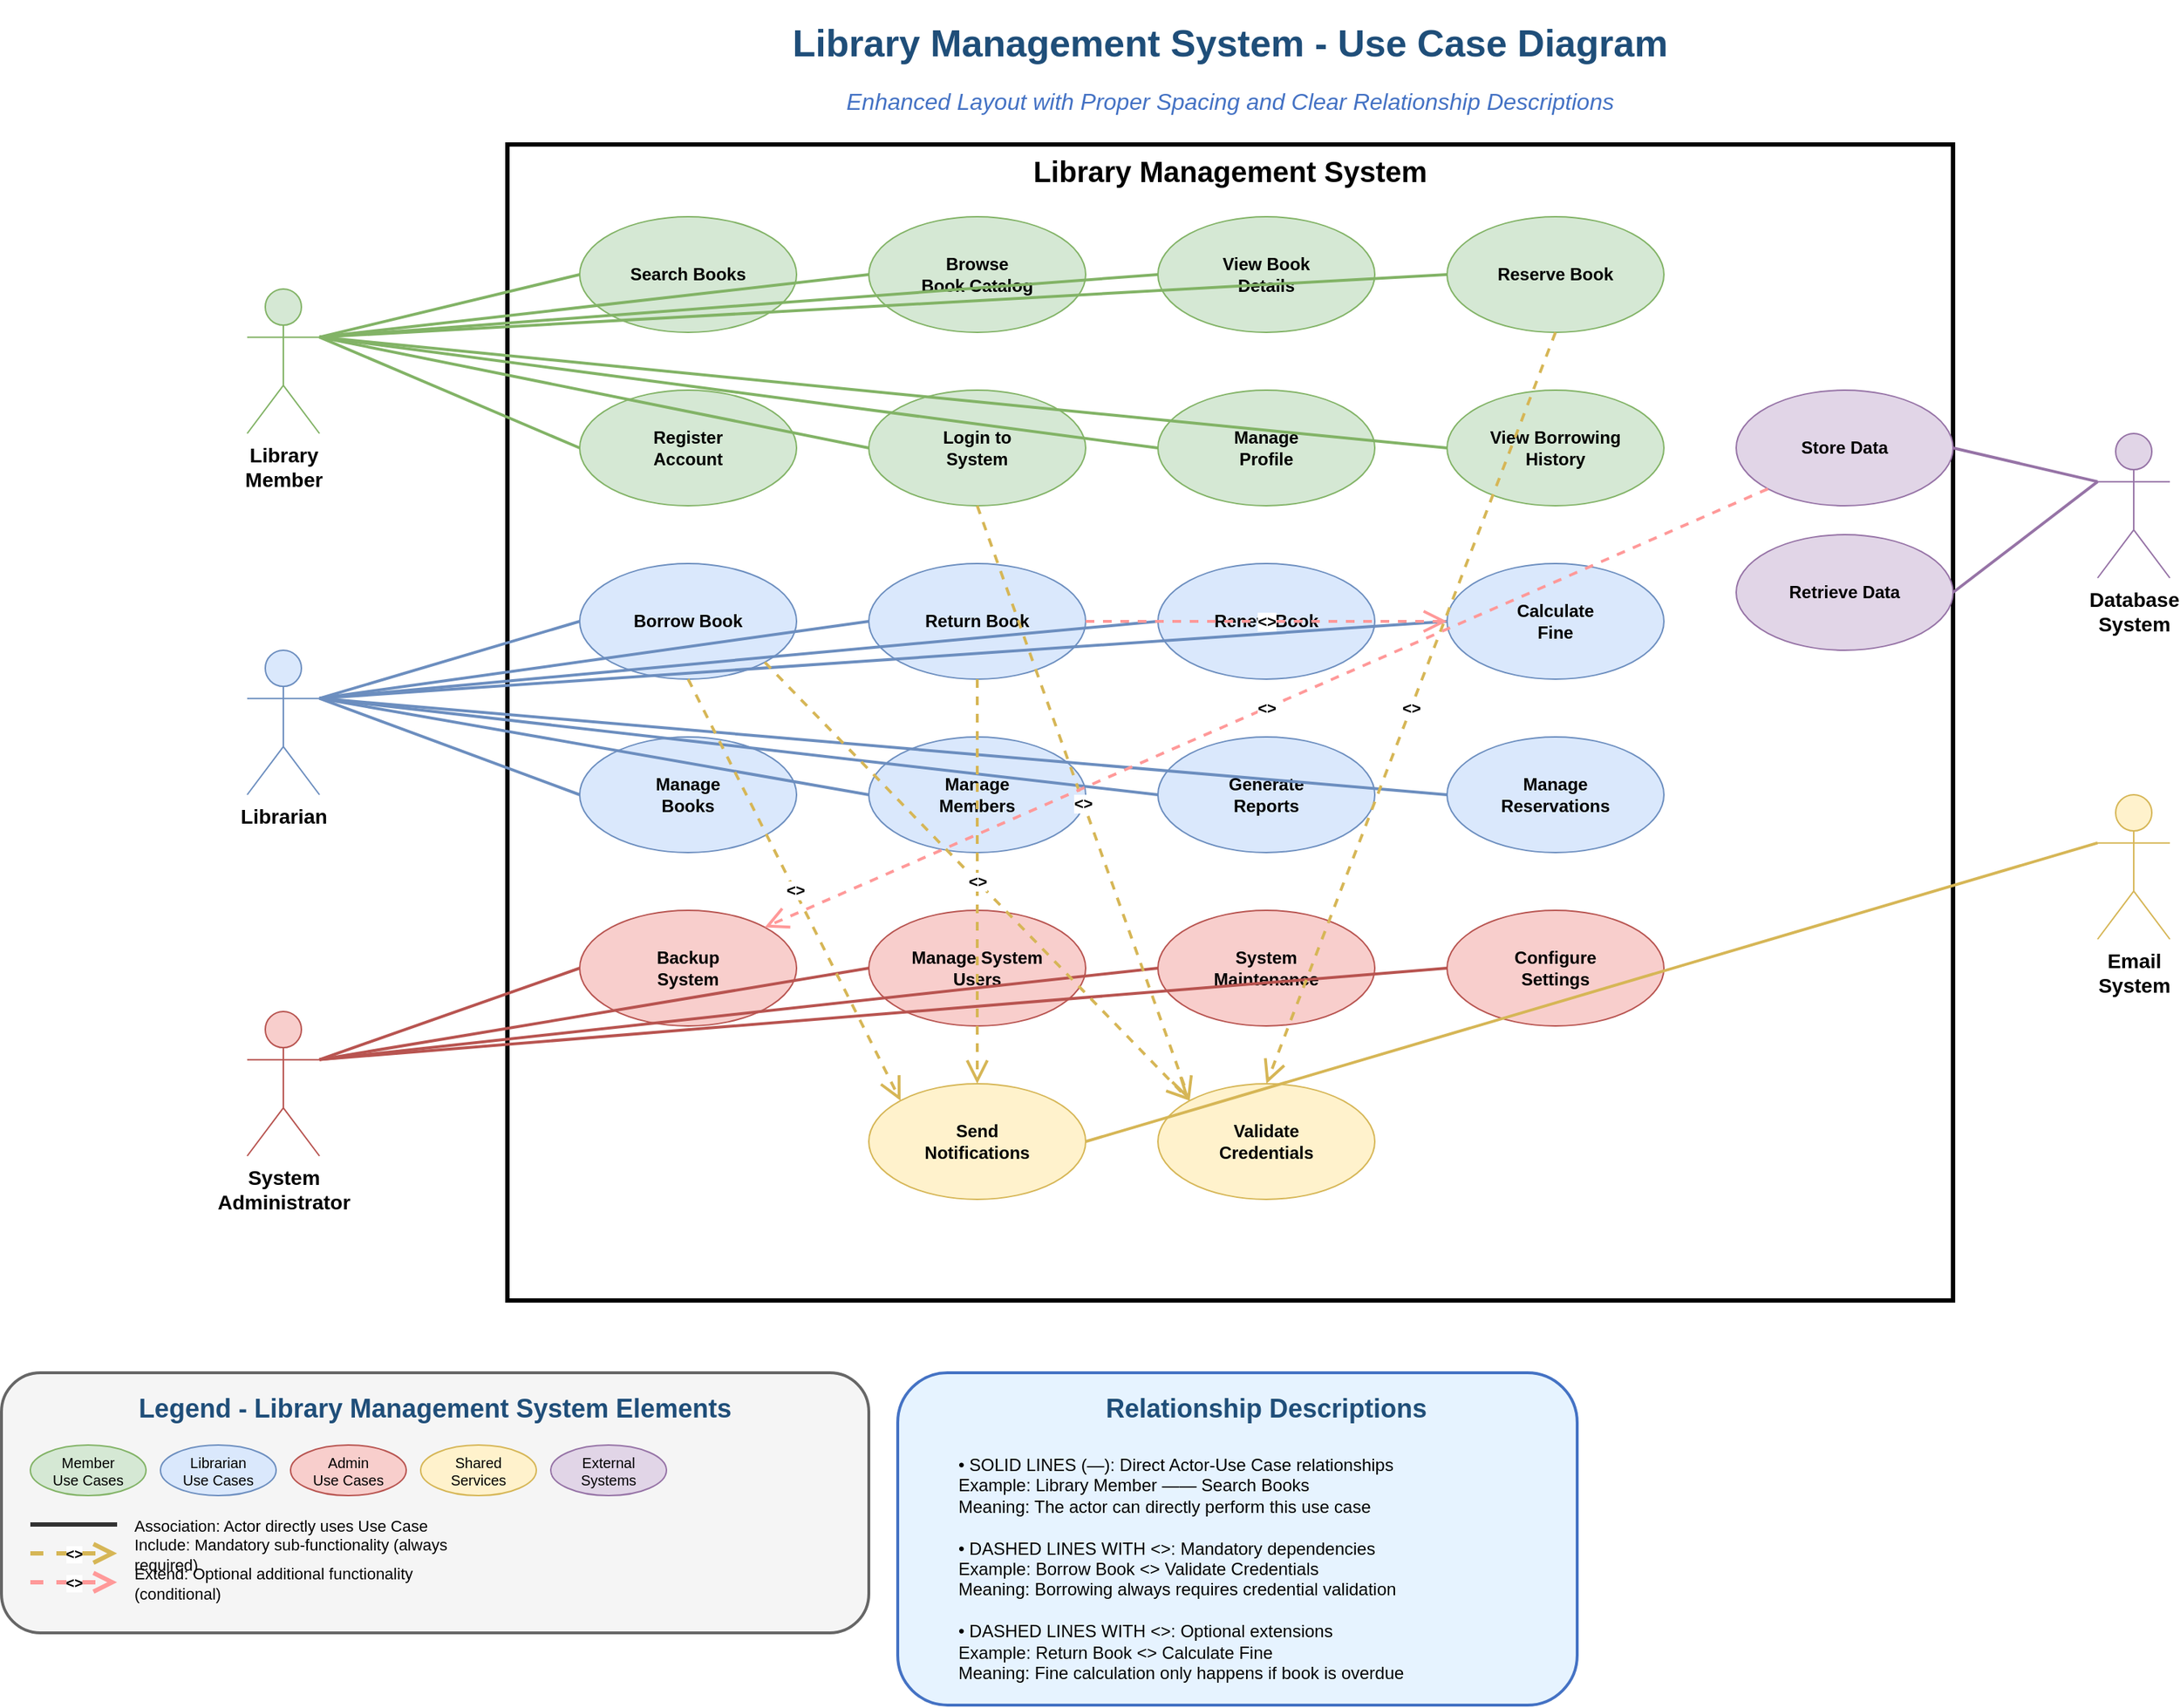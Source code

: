 <mxfile>
    <diagram name="Library Management System Use Case Diagram" id="library-use-case-diagram">
        <mxGraphModel dx="847" dy="469" grid="1" gridSize="10" guides="1" tooltips="1" connect="1" arrows="1" fold="1" page="1" pageScale="1" pageWidth="1600" pageHeight="1200" math="0" shadow="0">
            <root>
                <mxCell id="0"/>
                <mxCell id="1" parent="0"/>
                <mxCell id="system-boundary" value="Library Management System" style="rounded=0;whiteSpace=wrap;html=1;fillColor=none;strokeColor=#000000;strokeWidth=3;fontSize=20;fontStyle=1;align=center;verticalAlign=top;" parent="1" vertex="1">
                    <mxGeometry x="400" y="150" width="1000" height="800" as="geometry"/>
                </mxCell>
                <mxCell id="title" value="Library Management System - Use Case Diagram" style="text;html=1;strokeColor=none;fillColor=none;align=center;verticalAlign=middle;whiteSpace=wrap;rounded=0;fontSize=26;fontStyle=1;fontColor=#1f4e79;" parent="1" vertex="1">
                    <mxGeometry x="550" y="50" width="700" height="60" as="geometry"/>
                </mxCell>
                <mxCell id="subtitle" value="Enhanced Layout with Proper Spacing and Clear Relationship Descriptions" style="text;html=1;strokeColor=none;fillColor=none;align=center;verticalAlign=middle;whiteSpace=wrap;rounded=0;fontSize=16;fontStyle=2;fontColor=#4472c4;" parent="1" vertex="1">
                    <mxGeometry x="550" y="105" width="700" height="30" as="geometry"/>
                </mxCell>
                <mxCell id="member-actor" value="Library&#xa;Member" style="shape=umlActor;verticalLabelPosition=bottom;verticalAlign=top;html=1;outlineConnect=0;fillColor=#d5e8d4;strokeColor=#82b366;fontSize=14;fontStyle=1;" parent="1" vertex="1">
                    <mxGeometry x="220" y="250" width="50" height="100" as="geometry"/>
                </mxCell>
                <mxCell id="librarian-actor" value="Librarian" style="shape=umlActor;verticalLabelPosition=bottom;verticalAlign=top;html=1;outlineConnect=0;fillColor=#dae8fc;strokeColor=#6c8ebf;fontSize=14;fontStyle=1;" parent="1" vertex="1">
                    <mxGeometry x="220" y="500" width="50" height="100" as="geometry"/>
                </mxCell>
                <mxCell id="admin-actor" value="System&#xa;Administrator" style="shape=umlActor;verticalLabelPosition=bottom;verticalAlign=top;html=1;outlineConnect=0;fillColor=#f8cecc;strokeColor=#b85450;fontSize=14;fontStyle=1;" parent="1" vertex="1">
                    <mxGeometry x="220" y="750" width="50" height="100" as="geometry"/>
                </mxCell>
                <mxCell id="database-actor" value="Database&#xa;System" style="shape=umlActor;verticalLabelPosition=bottom;verticalAlign=top;html=1;outlineConnect=0;fillColor=#e1d5e7;strokeColor=#9673a6;fontSize=14;fontStyle=1;" parent="1" vertex="1">
                    <mxGeometry x="1500" y="350" width="50" height="100" as="geometry"/>
                </mxCell>
                <mxCell id="email-actor" value="Email&#xa;System" style="shape=umlActor;verticalLabelPosition=bottom;verticalAlign=top;html=1;outlineConnect=0;fillColor=#fff2cc;strokeColor=#d6b656;fontSize=14;fontStyle=1;" parent="1" vertex="1">
                    <mxGeometry x="1500" y="600" width="50" height="100" as="geometry"/>
                </mxCell>
                <mxCell id="search-books" value="Search Books" style="ellipse;whiteSpace=wrap;html=1;fillColor=#d5e8d4;strokeColor=#82b366;fontSize=12;fontStyle=1;" parent="1" vertex="1">
                    <mxGeometry x="450" y="200" width="150" height="80" as="geometry"/>
                </mxCell>
                <mxCell id="browse-catalog" value="Browse&#xa;Book Catalog" style="ellipse;whiteSpace=wrap;html=1;fillColor=#d5e8d4;strokeColor=#82b366;fontSize=12;fontStyle=1;" parent="1" vertex="1">
                    <mxGeometry x="650" y="200" width="150" height="80" as="geometry"/>
                </mxCell>
                <mxCell id="view-book-details" value="View Book&#xa;Details" style="ellipse;whiteSpace=wrap;html=1;fillColor=#d5e8d4;strokeColor=#82b366;fontSize=12;fontStyle=1;" parent="1" vertex="1">
                    <mxGeometry x="850" y="200" width="150" height="80" as="geometry"/>
                </mxCell>
                <mxCell id="reserve-book" value="Reserve Book" style="ellipse;whiteSpace=wrap;html=1;fillColor=#d5e8d4;strokeColor=#82b366;fontSize=12;fontStyle=1;" parent="1" vertex="1">
                    <mxGeometry x="1050" y="200" width="150" height="80" as="geometry"/>
                </mxCell>
                <mxCell id="register-account" value="Register&#xa;Account" style="ellipse;whiteSpace=wrap;html=1;fillColor=#d5e8d4;strokeColor=#82b366;fontSize=12;fontStyle=1;" parent="1" vertex="1">
                    <mxGeometry x="450" y="320" width="150" height="80" as="geometry"/>
                </mxCell>
                <mxCell id="login-system" value="Login to&#xa;System" style="ellipse;whiteSpace=wrap;html=1;fillColor=#d5e8d4;strokeColor=#82b366;fontSize=12;fontStyle=1;" parent="1" vertex="1">
                    <mxGeometry x="650" y="320" width="150" height="80" as="geometry"/>
                </mxCell>
                <mxCell id="manage-profile" value="Manage&#xa;Profile" style="ellipse;whiteSpace=wrap;html=1;fillColor=#d5e8d4;strokeColor=#82b366;fontSize=12;fontStyle=1;" parent="1" vertex="1">
                    <mxGeometry x="850" y="320" width="150" height="80" as="geometry"/>
                </mxCell>
                <mxCell id="view-borrowing-history" value="View Borrowing&#xa;History" style="ellipse;whiteSpace=wrap;html=1;fillColor=#d5e8d4;strokeColor=#82b366;fontSize=12;fontStyle=1;" parent="1" vertex="1">
                    <mxGeometry x="1050" y="320" width="150" height="80" as="geometry"/>
                </mxCell>
                <mxCell id="borrow-book" value="Borrow Book" style="ellipse;whiteSpace=wrap;html=1;fillColor=#dae8fc;strokeColor=#6c8ebf;fontSize=12;fontStyle=1;" parent="1" vertex="1">
                    <mxGeometry x="450" y="440" width="150" height="80" as="geometry"/>
                </mxCell>
                <mxCell id="return-book" value="Return Book" style="ellipse;whiteSpace=wrap;html=1;fillColor=#dae8fc;strokeColor=#6c8ebf;fontSize=12;fontStyle=1;" parent="1" vertex="1">
                    <mxGeometry x="650" y="440" width="150" height="80" as="geometry"/>
                </mxCell>
                <mxCell id="renew-book" value="Renew Book" style="ellipse;whiteSpace=wrap;html=1;fillColor=#dae8fc;strokeColor=#6c8ebf;fontSize=12;fontStyle=1;" parent="1" vertex="1">
                    <mxGeometry x="850" y="440" width="150" height="80" as="geometry"/>
                </mxCell>
                <mxCell id="calculate-fine" value="Calculate&#xa;Fine" style="ellipse;whiteSpace=wrap;html=1;fillColor=#dae8fc;strokeColor=#6c8ebf;fontSize=12;fontStyle=1;" parent="1" vertex="1">
                    <mxGeometry x="1050" y="440" width="150" height="80" as="geometry"/>
                </mxCell>
                <mxCell id="manage-books" value="Manage&#xa;Books" style="ellipse;whiteSpace=wrap;html=1;fillColor=#dae8fc;strokeColor=#6c8ebf;fontSize=12;fontStyle=1;" parent="1" vertex="1">
                    <mxGeometry x="450" y="560" width="150" height="80" as="geometry"/>
                </mxCell>
                <mxCell id="manage-members" value="Manage&#xa;Members" style="ellipse;whiteSpace=wrap;html=1;fillColor=#dae8fc;strokeColor=#6c8ebf;fontSize=12;fontStyle=1;" parent="1" vertex="1">
                    <mxGeometry x="650" y="560" width="150" height="80" as="geometry"/>
                </mxCell>
                <mxCell id="generate-reports" value="Generate&#xa;Reports" style="ellipse;whiteSpace=wrap;html=1;fillColor=#dae8fc;strokeColor=#6c8ebf;fontSize=12;fontStyle=1;" parent="1" vertex="1">
                    <mxGeometry x="850" y="560" width="150" height="80" as="geometry"/>
                </mxCell>
                <mxCell id="manage-reservations" value="Manage&#xa;Reservations" style="ellipse;whiteSpace=wrap;html=1;fillColor=#dae8fc;strokeColor=#6c8ebf;fontSize=12;fontStyle=1;" parent="1" vertex="1">
                    <mxGeometry x="1050" y="560" width="150" height="80" as="geometry"/>
                </mxCell>
                <mxCell id="backup-system" value="Backup&#xa;System" style="ellipse;whiteSpace=wrap;html=1;fillColor=#f8cecc;strokeColor=#b85450;fontSize=12;fontStyle=1;" parent="1" vertex="1">
                    <mxGeometry x="450" y="680" width="150" height="80" as="geometry"/>
                </mxCell>
                <mxCell id="manage-users" value="Manage System&#xa;Users" style="ellipse;whiteSpace=wrap;html=1;fillColor=#f8cecc;strokeColor=#b85450;fontSize=12;fontStyle=1;" parent="1" vertex="1">
                    <mxGeometry x="650" y="680" width="150" height="80" as="geometry"/>
                </mxCell>
                <mxCell id="system-maintenance" value="System&#xa;Maintenance" style="ellipse;whiteSpace=wrap;html=1;fillColor=#f8cecc;strokeColor=#b85450;fontSize=12;fontStyle=1;" parent="1" vertex="1">
                    <mxGeometry x="850" y="680" width="150" height="80" as="geometry"/>
                </mxCell>
                <mxCell id="configure-settings" value="Configure&#xa;Settings" style="ellipse;whiteSpace=wrap;html=1;fillColor=#f8cecc;strokeColor=#b85450;fontSize=12;fontStyle=1;" parent="1" vertex="1">
                    <mxGeometry x="1050" y="680" width="150" height="80" as="geometry"/>
                </mxCell>
                <mxCell id="send-notifications" value="Send&#xa;Notifications" style="ellipse;whiteSpace=wrap;html=1;fillColor=#fff2cc;strokeColor=#d6b656;fontSize=12;fontStyle=1;" parent="1" vertex="1">
                    <mxGeometry x="650" y="800" width="150" height="80" as="geometry"/>
                </mxCell>
                <mxCell id="validate-credentials" value="Validate&#xa;Credentials" style="ellipse;whiteSpace=wrap;html=1;fillColor=#fff2cc;strokeColor=#d6b656;fontSize=12;fontStyle=1;" parent="1" vertex="1">
                    <mxGeometry x="850" y="800" width="150" height="80" as="geometry"/>
                </mxCell>
                <mxCell id="store-data" value="Store Data" style="ellipse;whiteSpace=wrap;html=1;fillColor=#e1d5e7;strokeColor=#9673a6;fontSize=12;fontStyle=1;" parent="1" vertex="1">
                    <mxGeometry x="1250" y="320" width="150" height="80" as="geometry"/>
                </mxCell>
                <mxCell id="retrieve-data" value="Retrieve Data" style="ellipse;whiteSpace=wrap;html=1;fillColor=#e1d5e7;strokeColor=#9673a6;fontSize=12;fontStyle=1;" parent="1" vertex="1">
                    <mxGeometry x="1250" y="420" width="150" height="80" as="geometry"/>
                </mxCell>
                <mxCell id="member-search" value="" style="endArrow=none;html=1;rounded=0;strokeWidth=2;strokeColor=#82b366;exitX=1;exitY=0.333;exitDx=0;exitDy=0;exitPerimeter=0;entryX=0;entryY=0.5;entryDx=0;entryDy=0;" parent="1" source="member-actor" target="search-books" edge="1">
                    <mxGeometry width="50" height="50" relative="1" as="geometry">
                        <mxPoint x="300" y="300" as="sourcePoint"/>
                        <mxPoint x="350" y="250" as="targetPoint"/>
                    </mxGeometry>
                </mxCell>
                <mxCell id="member-browse" value="" style="endArrow=none;html=1;rounded=0;strokeWidth=2;strokeColor=#82b366;exitX=1;exitY=0.333;exitDx=0;exitDy=0;exitPerimeter=0;entryX=0;entryY=0.5;entryDx=0;entryDy=0;" parent="1" source="member-actor" target="browse-catalog" edge="1">
                    <mxGeometry width="50" height="50" relative="1" as="geometry">
                        <mxPoint x="300" y="300" as="sourcePoint"/>
                        <mxPoint x="350" y="250" as="targetPoint"/>
                    </mxGeometry>
                </mxCell>
                <mxCell id="member-view-details" value="" style="endArrow=none;html=1;rounded=0;strokeWidth=2;strokeColor=#82b366;exitX=1;exitY=0.333;exitDx=0;exitDy=0;exitPerimeter=0;entryX=0;entryY=0.5;entryDx=0;entryDy=0;" parent="1" source="member-actor" target="view-book-details" edge="1">
                    <mxGeometry width="50" height="50" relative="1" as="geometry">
                        <mxPoint x="300" y="300" as="sourcePoint"/>
                        <mxPoint x="350" y="250" as="targetPoint"/>
                    </mxGeometry>
                </mxCell>
                <mxCell id="member-reserve" value="" style="endArrow=none;html=1;rounded=0;strokeWidth=2;strokeColor=#82b366;exitX=1;exitY=0.333;exitDx=0;exitDy=0;exitPerimeter=0;entryX=0;entryY=0.5;entryDx=0;entryDy=0;" parent="1" source="member-actor" target="reserve-book" edge="1">
                    <mxGeometry width="50" height="50" relative="1" as="geometry">
                        <mxPoint x="300" y="300" as="sourcePoint"/>
                        <mxPoint x="350" y="250" as="targetPoint"/>
                    </mxGeometry>
                </mxCell>
                <mxCell id="member-register" value="" style="endArrow=none;html=1;rounded=0;strokeWidth=2;strokeColor=#82b366;exitX=1;exitY=0.333;exitDx=0;exitDy=0;exitPerimeter=0;entryX=0;entryY=0.5;entryDx=0;entryDy=0;" parent="1" source="member-actor" target="register-account" edge="1">
                    <mxGeometry width="50" height="50" relative="1" as="geometry">
                        <mxPoint x="300" y="300" as="sourcePoint"/>
                        <mxPoint x="350" y="250" as="targetPoint"/>
                    </mxGeometry>
                </mxCell>
                <mxCell id="member-login" value="" style="endArrow=none;html=1;rounded=0;strokeWidth=2;strokeColor=#82b366;exitX=1;exitY=0.333;exitDx=0;exitDy=0;exitPerimeter=0;entryX=0;entryY=0.5;entryDx=0;entryDy=0;" parent="1" source="member-actor" target="login-system" edge="1">
                    <mxGeometry width="50" height="50" relative="1" as="geometry">
                        <mxPoint x="300" y="300" as="sourcePoint"/>
                        <mxPoint x="350" y="250" as="targetPoint"/>
                    </mxGeometry>
                </mxCell>
                <mxCell id="member-profile" value="" style="endArrow=none;html=1;rounded=0;strokeWidth=2;strokeColor=#82b366;exitX=1;exitY=0.333;exitDx=0;exitDy=0;exitPerimeter=0;entryX=0;entryY=0.5;entryDx=0;entryDy=0;" parent="1" source="member-actor" target="manage-profile" edge="1">
                    <mxGeometry width="50" height="50" relative="1" as="geometry">
                        <mxPoint x="300" y="300" as="sourcePoint"/>
                        <mxPoint x="350" y="250" as="targetPoint"/>
                    </mxGeometry>
                </mxCell>
                <mxCell id="member-history" value="" style="endArrow=none;html=1;rounded=0;strokeWidth=2;strokeColor=#82b366;exitX=1;exitY=0.333;exitDx=0;exitDy=0;exitPerimeter=0;entryX=0;entryY=0.5;entryDx=0;entryDy=0;" parent="1" source="member-actor" target="view-borrowing-history" edge="1">
                    <mxGeometry width="50" height="50" relative="1" as="geometry">
                        <mxPoint x="300" y="300" as="sourcePoint"/>
                        <mxPoint x="350" y="250" as="targetPoint"/>
                    </mxGeometry>
                </mxCell>
                <mxCell id="librarian-borrow" value="" style="endArrow=none;html=1;rounded=0;strokeWidth=2;strokeColor=#6c8ebf;exitX=1;exitY=0.333;exitDx=0;exitDy=0;exitPerimeter=0;entryX=0;entryY=0.5;entryDx=0;entryDy=0;" parent="1" source="librarian-actor" target="borrow-book" edge="1">
                    <mxGeometry width="50" height="50" relative="1" as="geometry">
                        <mxPoint x="300" y="500" as="sourcePoint"/>
                        <mxPoint x="350" y="450" as="targetPoint"/>
                    </mxGeometry>
                </mxCell>
                <mxCell id="librarian-return" value="" style="endArrow=none;html=1;rounded=0;strokeWidth=2;strokeColor=#6c8ebf;exitX=1;exitY=0.333;exitDx=0;exitDy=0;exitPerimeter=0;entryX=0;entryY=0.5;entryDx=0;entryDy=0;" parent="1" source="librarian-actor" target="return-book" edge="1">
                    <mxGeometry width="50" height="50" relative="1" as="geometry">
                        <mxPoint x="300" y="500" as="sourcePoint"/>
                        <mxPoint x="350" y="450" as="targetPoint"/>
                    </mxGeometry>
                </mxCell>
                <mxCell id="librarian-renew" value="" style="endArrow=none;html=1;rounded=0;strokeWidth=2;strokeColor=#6c8ebf;exitX=1;exitY=0.333;exitDx=0;exitDy=0;exitPerimeter=0;entryX=0;entryY=0.5;entryDx=0;entryDy=0;" parent="1" source="librarian-actor" target="renew-book" edge="1">
                    <mxGeometry width="50" height="50" relative="1" as="geometry">
                        <mxPoint x="300" y="500" as="sourcePoint"/>
                        <mxPoint x="350" y="450" as="targetPoint"/>
                    </mxGeometry>
                </mxCell>
                <mxCell id="librarian-fine" value="" style="endArrow=none;html=1;rounded=0;strokeWidth=2;strokeColor=#6c8ebf;exitX=1;exitY=0.333;exitDx=0;exitDy=0;exitPerimeter=0;entryX=0;entryY=0.5;entryDx=0;entryDy=0;" parent="1" source="librarian-actor" target="calculate-fine" edge="1">
                    <mxGeometry width="50" height="50" relative="1" as="geometry">
                        <mxPoint x="300" y="500" as="sourcePoint"/>
                        <mxPoint x="350" y="450" as="targetPoint"/>
                    </mxGeometry>
                </mxCell>
                <mxCell id="librarian-manage-books" value="" style="endArrow=none;html=1;rounded=0;strokeWidth=2;strokeColor=#6c8ebf;exitX=1;exitY=0.333;exitDx=0;exitDy=0;exitPerimeter=0;entryX=0;entryY=0.5;entryDx=0;entryDy=0;" parent="1" source="librarian-actor" target="manage-books" edge="1">
                    <mxGeometry width="50" height="50" relative="1" as="geometry">
                        <mxPoint x="300" y="500" as="sourcePoint"/>
                        <mxPoint x="350" y="450" as="targetPoint"/>
                    </mxGeometry>
                </mxCell>
                <mxCell id="librarian-manage-members" value="" style="endArrow=none;html=1;rounded=0;strokeWidth=2;strokeColor=#6c8ebf;exitX=1;exitY=0.333;exitDx=0;exitDy=0;exitPerimeter=0;entryX=0;entryY=0.5;entryDx=0;entryDy=0;" parent="1" source="librarian-actor" target="manage-members" edge="1">
                    <mxGeometry width="50" height="50" relative="1" as="geometry">
                        <mxPoint x="300" y="500" as="sourcePoint"/>
                        <mxPoint x="350" y="450" as="targetPoint"/>
                    </mxGeometry>
                </mxCell>
                <mxCell id="librarian-reports" value="" style="endArrow=none;html=1;rounded=0;strokeWidth=2;strokeColor=#6c8ebf;exitX=1;exitY=0.333;exitDx=0;exitDy=0;exitPerimeter=0;entryX=0;entryY=0.5;entryDx=0;entryDy=0;" parent="1" source="librarian-actor" target="generate-reports" edge="1">
                    <mxGeometry width="50" height="50" relative="1" as="geometry">
                        <mxPoint x="300" y="500" as="sourcePoint"/>
                        <mxPoint x="350" y="450" as="targetPoint"/>
                    </mxGeometry>
                </mxCell>
                <mxCell id="librarian-reservations" value="" style="endArrow=none;html=1;rounded=0;strokeWidth=2;strokeColor=#6c8ebf;exitX=1;exitY=0.333;exitDx=0;exitDy=0;exitPerimeter=0;entryX=0;entryY=0.5;entryDx=0;entryDy=0;" parent="1" source="librarian-actor" target="manage-reservations" edge="1">
                    <mxGeometry width="50" height="50" relative="1" as="geometry">
                        <mxPoint x="300" y="500" as="sourcePoint"/>
                        <mxPoint x="350" y="450" as="targetPoint"/>
                    </mxGeometry>
                </mxCell>
                <mxCell id="admin-backup" value="" style="endArrow=none;html=1;rounded=0;strokeWidth=2;strokeColor=#b85450;exitX=1;exitY=0.333;exitDx=0;exitDy=0;exitPerimeter=0;entryX=0;entryY=0.5;entryDx=0;entryDy=0;" parent="1" source="admin-actor" target="backup-system" edge="1">
                    <mxGeometry width="50" height="50" relative="1" as="geometry">
                        <mxPoint x="300" y="750" as="sourcePoint"/>
                        <mxPoint x="350" y="700" as="targetPoint"/>
                    </mxGeometry>
                </mxCell>
                <mxCell id="admin-users" value="" style="endArrow=none;html=1;rounded=0;strokeWidth=2;strokeColor=#b85450;exitX=1;exitY=0.333;exitDx=0;exitDy=0;exitPerimeter=0;entryX=0;entryY=0.5;entryDx=0;entryDy=0;" parent="1" source="admin-actor" target="manage-users" edge="1">
                    <mxGeometry width="50" height="50" relative="1" as="geometry">
                        <mxPoint x="300" y="750" as="sourcePoint"/>
                        <mxPoint x="350" y="700" as="targetPoint"/>
                    </mxGeometry>
                </mxCell>
                <mxCell id="admin-maintenance" value="" style="endArrow=none;html=1;rounded=0;strokeWidth=2;strokeColor=#b85450;exitX=1;exitY=0.333;exitDx=0;exitDy=0;exitPerimeter=0;entryX=0;entryY=0.5;entryDx=0;entryDy=0;" parent="1" source="admin-actor" target="system-maintenance" edge="1">
                    <mxGeometry width="50" height="50" relative="1" as="geometry">
                        <mxPoint x="300" y="750" as="sourcePoint"/>
                        <mxPoint x="350" y="700" as="targetPoint"/>
                    </mxGeometry>
                </mxCell>
                <mxCell id="admin-configure" value="" style="endArrow=none;html=1;rounded=0;strokeWidth=2;strokeColor=#b85450;exitX=1;exitY=0.333;exitDx=0;exitDy=0;exitPerimeter=0;entryX=0;entryY=0.5;entryDx=0;entryDy=0;" parent="1" source="admin-actor" target="configure-settings" edge="1">
                    <mxGeometry width="50" height="50" relative="1" as="geometry">
                        <mxPoint x="300" y="750" as="sourcePoint"/>
                        <mxPoint x="350" y="700" as="targetPoint"/>
                    </mxGeometry>
                </mxCell>
                <mxCell id="database-store" value="" style="endArrow=none;html=1;rounded=0;strokeWidth=2;strokeColor=#9673a6;exitX=0;exitY=0.333;exitDx=0;exitDy=0;exitPerimeter=0;entryX=1;entryY=0.5;entryDx=0;entryDy=0;" parent="1" source="database-actor" target="store-data" edge="1">
                    <mxGeometry width="50" height="50" relative="1" as="geometry">
                        <mxPoint x="1450" y="350" as="sourcePoint"/>
                        <mxPoint x="1400" y="300" as="targetPoint"/>
                    </mxGeometry>
                </mxCell>
                <mxCell id="database-retrieve" value="" style="endArrow=none;html=1;rounded=0;strokeWidth=2;strokeColor=#9673a6;exitX=0;exitY=0.333;exitDx=0;exitDy=0;exitPerimeter=0;entryX=1;entryY=0.5;entryDx=0;entryDy=0;" parent="1" source="database-actor" target="retrieve-data" edge="1">
                    <mxGeometry width="50" height="50" relative="1" as="geometry">
                        <mxPoint x="1450" y="350" as="sourcePoint"/>
                        <mxPoint x="1400" y="300" as="targetPoint"/>
                    </mxGeometry>
                </mxCell>
                <mxCell id="email-notifications" value="" style="endArrow=none;html=1;rounded=0;strokeWidth=2;strokeColor=#d6b656;exitX=0;exitY=0.333;exitDx=0;exitDy=0;exitPerimeter=0;entryX=1;entryY=0.5;entryDx=0;entryDy=0;" parent="1" source="email-actor" target="send-notifications" edge="1">
                    <mxGeometry width="50" height="50" relative="1" as="geometry">
                        <mxPoint x="1450" y="600" as="sourcePoint"/>
                        <mxPoint x="1400" y="550" as="targetPoint"/>
                    </mxGeometry>
                </mxCell>
                <mxCell id="borrow-include-validate" value="&lt;&lt;include&gt;&gt;" style="endArrow=open;endSize=12;dashed=1;html=1;rounded=0;strokeWidth=2;strokeColor=#d6b656;exitX=1;exitY=1;exitDx=0;exitDy=0;entryX=0;entryY=0;entryDx=0;entryDy=0;fontSize=11;fontStyle=1;" parent="1" source="borrow-book" target="validate-credentials" edge="1">
                    <mxGeometry width="160" relative="1" as="geometry">
                        <mxPoint x="600" y="520" as="sourcePoint"/>
                        <mxPoint x="850" y="800" as="targetPoint"/>
                    </mxGeometry>
                </mxCell>
                <mxCell id="reserve-include-validate" value="&lt;&lt;include&gt;&gt;" style="endArrow=open;endSize=12;dashed=1;html=1;rounded=0;strokeWidth=2;strokeColor=#d6b656;exitX=0.5;exitY=1;exitDx=0;exitDy=0;entryX=0.5;entryY=0;entryDx=0;entryDy=0;fontSize=11;fontStyle=1;" parent="1" source="reserve-book" target="validate-credentials" edge="1">
                    <mxGeometry width="160" relative="1" as="geometry">
                        <mxPoint x="1125" y="280" as="sourcePoint"/>
                        <mxPoint x="925" y="800" as="targetPoint"/>
                    </mxGeometry>
                </mxCell>
                <mxCell id="login-include-validate" value="&lt;&lt;include&gt;&gt;" style="endArrow=open;endSize=12;dashed=1;html=1;rounded=0;strokeWidth=2;strokeColor=#d6b656;exitX=0.5;exitY=1;exitDx=0;exitDy=0;entryX=0;entryY=0;entryDx=0;entryDy=0;fontSize=11;fontStyle=1;" parent="1" source="login-system" target="validate-credentials" edge="1">
                    <mxGeometry width="160" relative="1" as="geometry">
                        <mxPoint x="725" y="400" as="sourcePoint"/>
                        <mxPoint x="850" y="800" as="targetPoint"/>
                    </mxGeometry>
                </mxCell>
                <mxCell id="borrow-include-notify" value="&lt;&lt;include&gt;&gt;" style="endArrow=open;endSize=12;dashed=1;html=1;rounded=0;strokeWidth=2;strokeColor=#d6b656;exitX=0.5;exitY=1;exitDx=0;exitDy=0;entryX=0;entryY=0;entryDx=0;entryDy=0;fontSize=11;fontStyle=1;" parent="1" source="borrow-book" target="send-notifications" edge="1">
                    <mxGeometry width="160" relative="1" as="geometry">
                        <mxPoint x="525" y="520" as="sourcePoint"/>
                        <mxPoint x="650" y="800" as="targetPoint"/>
                    </mxGeometry>
                </mxCell>
                <mxCell id="return-include-notify" value="&lt;&lt;include&gt;&gt;" style="endArrow=open;endSize=12;dashed=1;html=1;rounded=0;strokeWidth=2;strokeColor=#d6b656;exitX=0.5;exitY=1;exitDx=0;exitDy=0;entryX=0.5;entryY=0;entryDx=0;entryDy=0;fontSize=11;fontStyle=1;" parent="1" source="return-book" target="send-notifications" edge="1">
                    <mxGeometry width="160" relative="1" as="geometry">
                        <mxPoint x="725" y="520" as="sourcePoint"/>
                        <mxPoint x="725" y="800" as="targetPoint"/>
                    </mxGeometry>
                </mxCell>
                <mxCell id="return-extend-fine" value="&lt;&lt;extend&gt;&gt;" style="endArrow=open;endSize=12;dashed=1;html=1;rounded=0;strokeWidth=2;strokeColor=#ff9999;exitX=1;exitY=0.5;exitDx=0;exitDy=0;entryX=0;entryY=0.5;entryDx=0;entryDy=0;fontSize=11;fontStyle=1;" parent="1" source="return-book" target="calculate-fine" edge="1">
                    <mxGeometry width="160" relative="1" as="geometry">
                        <mxPoint x="800" y="480" as="sourcePoint"/>
                        <mxPoint x="1050" y="480" as="targetPoint"/>
                    </mxGeometry>
                </mxCell>
                <mxCell id="store-extend-backup" value="&lt;&lt;extend&gt;&gt;" style="endArrow=open;endSize=12;dashed=1;html=1;rounded=0;strokeWidth=2;strokeColor=#ff9999;exitX=0;exitY=1;exitDx=0;exitDy=0;entryX=1;entryY=0;entryDx=0;entryDy=0;fontSize=11;fontStyle=1;" parent="1" source="store-data" target="backup-system" edge="1">
                    <mxGeometry width="160" relative="1" as="geometry">
                        <mxPoint x="1250" y="400" as="sourcePoint"/>
                        <mxPoint x="600" y="680" as="targetPoint"/>
                    </mxGeometry>
                </mxCell>
                <mxCell id="legend-box" value="" style="rounded=1;whiteSpace=wrap;html=1;fillColor=#f5f5f5;strokeColor=#666666;strokeWidth=2;" parent="1" vertex="1">
                    <mxGeometry x="50" y="1000" width="600" height="180" as="geometry"/>
                </mxCell>
                <mxCell id="legend-title" value="Legend - Library Management System Elements" style="text;html=1;strokeColor=none;fillColor=none;align=center;verticalAlign=middle;whiteSpace=wrap;rounded=0;fontSize=18;fontStyle=1;fontColor=#1f4e79;" parent="1" vertex="1">
                    <mxGeometry x="60" y="1010" width="580" height="30" as="geometry"/>
                </mxCell>
                <mxCell id="legend-member" value="Member&#xa;Use Cases" style="ellipse;whiteSpace=wrap;html=1;fillColor=#d5e8d4;strokeColor=#82b366;fontSize=10;" parent="1" vertex="1">
                    <mxGeometry x="70" y="1050" width="80" height="35" as="geometry"/>
                </mxCell>
                <mxCell id="legend-librarian" value="Librarian&#xa;Use Cases" style="ellipse;whiteSpace=wrap;html=1;fillColor=#dae8fc;strokeColor=#6c8ebf;fontSize=10;" parent="1" vertex="1">
                    <mxGeometry x="160" y="1050" width="80" height="35" as="geometry"/>
                </mxCell>
                <mxCell id="legend-admin" value="Admin&#xa;Use Cases" style="ellipse;whiteSpace=wrap;html=1;fillColor=#f8cecc;strokeColor=#b85450;fontSize=10;" parent="1" vertex="1">
                    <mxGeometry x="250" y="1050" width="80" height="35" as="geometry"/>
                </mxCell>
                <mxCell id="legend-shared" value="Shared&#xa;Services" style="ellipse;whiteSpace=wrap;html=1;fillColor=#fff2cc;strokeColor=#d6b656;fontSize=10;" parent="1" vertex="1">
                    <mxGeometry x="340" y="1050" width="80" height="35" as="geometry"/>
                </mxCell>
                <mxCell id="legend-external" value="External&#xa;Systems" style="ellipse;whiteSpace=wrap;html=1;fillColor=#e1d5e7;strokeColor=#9673a6;fontSize=10;" parent="1" vertex="1">
                    <mxGeometry x="430" y="1050" width="80" height="35" as="geometry"/>
                </mxCell>
                <mxCell id="legend-association-line" value="" style="endArrow=none;html=1;rounded=0;strokeWidth=3;strokeColor=#333333;" parent="1" edge="1">
                    <mxGeometry width="60" relative="1" as="geometry">
                        <mxPoint x="70" y="1105" as="sourcePoint"/>
                        <mxPoint x="130" y="1105" as="targetPoint"/>
                    </mxGeometry>
                </mxCell>
                <mxCell id="legend-association-text" value="Association: Actor directly uses Use Case" style="text;html=1;strokeColor=none;fillColor=none;align=left;verticalAlign=middle;whiteSpace=wrap;rounded=0;fontSize=11;" parent="1" vertex="1">
                    <mxGeometry x="140" y="1098" width="220" height="15" as="geometry"/>
                </mxCell>
                <mxCell id="legend-include-line" value="&lt;&lt;include&gt;&gt;" style="endArrow=open;endSize=10;dashed=1;html=1;rounded=0;strokeWidth=3;strokeColor=#d6b656;fontSize=10;fontStyle=1;" parent="1" edge="1">
                    <mxGeometry width="80" relative="1" as="geometry">
                        <mxPoint x="70" y="1125" as="sourcePoint"/>
                        <mxPoint x="130" y="1125" as="targetPoint"/>
                    </mxGeometry>
                </mxCell>
                <mxCell id="legend-include-text" value="Include: Mandatory sub-functionality (always required)" style="text;html=1;strokeColor=none;fillColor=none;align=left;verticalAlign=middle;whiteSpace=wrap;rounded=0;fontSize=11;" parent="1" vertex="1">
                    <mxGeometry x="140" y="1118" width="260" height="15" as="geometry"/>
                </mxCell>
                <mxCell id="legend-extend-line" value="&lt;&lt;extend&gt;&gt;" style="endArrow=open;endSize=10;dashed=1;html=1;rounded=0;strokeWidth=3;strokeColor=#ff9999;fontSize=10;fontStyle=1;" parent="1" edge="1">
                    <mxGeometry width="80" relative="1" as="geometry">
                        <mxPoint x="70" y="1145" as="sourcePoint"/>
                        <mxPoint x="130" y="1145" as="targetPoint"/>
                    </mxGeometry>
                </mxCell>
                <mxCell id="legend-extend-text" value="Extend: Optional additional functionality (conditional)" style="text;html=1;strokeColor=none;fillColor=none;align=left;verticalAlign=middle;whiteSpace=wrap;rounded=0;fontSize=11;" parent="1" vertex="1">
                    <mxGeometry x="140" y="1138" width="250" height="15" as="geometry"/>
                </mxCell>
                <mxCell id="descriptions-box" value="" style="rounded=1;whiteSpace=wrap;html=1;fillColor=#e6f3ff;strokeColor=#4472c4;strokeWidth=2;" parent="1" vertex="1">
                    <mxGeometry x="670" y="1000" width="470" height="230" as="geometry"/>
                </mxCell>
                <mxCell id="descriptions-title" value="Relationship Descriptions" style="text;html=1;strokeColor=none;fillColor=none;align=center;verticalAlign=middle;whiteSpace=wrap;rounded=0;fontSize=18;fontStyle=1;fontColor=#1f4e79;" parent="1" vertex="1">
                    <mxGeometry x="710" y="1010" width="430" height="30" as="geometry"/>
                </mxCell>
                <mxCell id="descriptions-text" value="• SOLID LINES (—): Direct Actor-Use Case relationships&#xa;  Example: Library Member —— Search Books&#xa;  Meaning: The actor can directly perform this use case&#xa;&#xa;• DASHED LINES WITH &lt;&lt;include&gt;&gt;: Mandatory dependencies&#xa;  Example: Borrow Book &lt;&lt;include&gt;&gt; Validate Credentials&#xa;  Meaning: Borrowing always requires credential validation&#xa;&#xa;• DASHED LINES WITH &lt;&lt;extend&gt;&gt;: Optional extensions&#xa;  Example: Return Book &lt;&lt;extend&gt;&gt; Calculate Fine&#xa;  Meaning: Fine calculation only happens if book is overdue" style="text;html=1;strokeColor=none;fillColor=none;align=left;verticalAlign=top;whiteSpace=wrap;rounded=0;fontSize=12;" parent="1" vertex="1">
                    <mxGeometry x="710" y="1050" width="430" height="125" as="geometry"/>
                </mxCell>
            </root>
        </mxGraphModel>
    </diagram>
</mxfile>